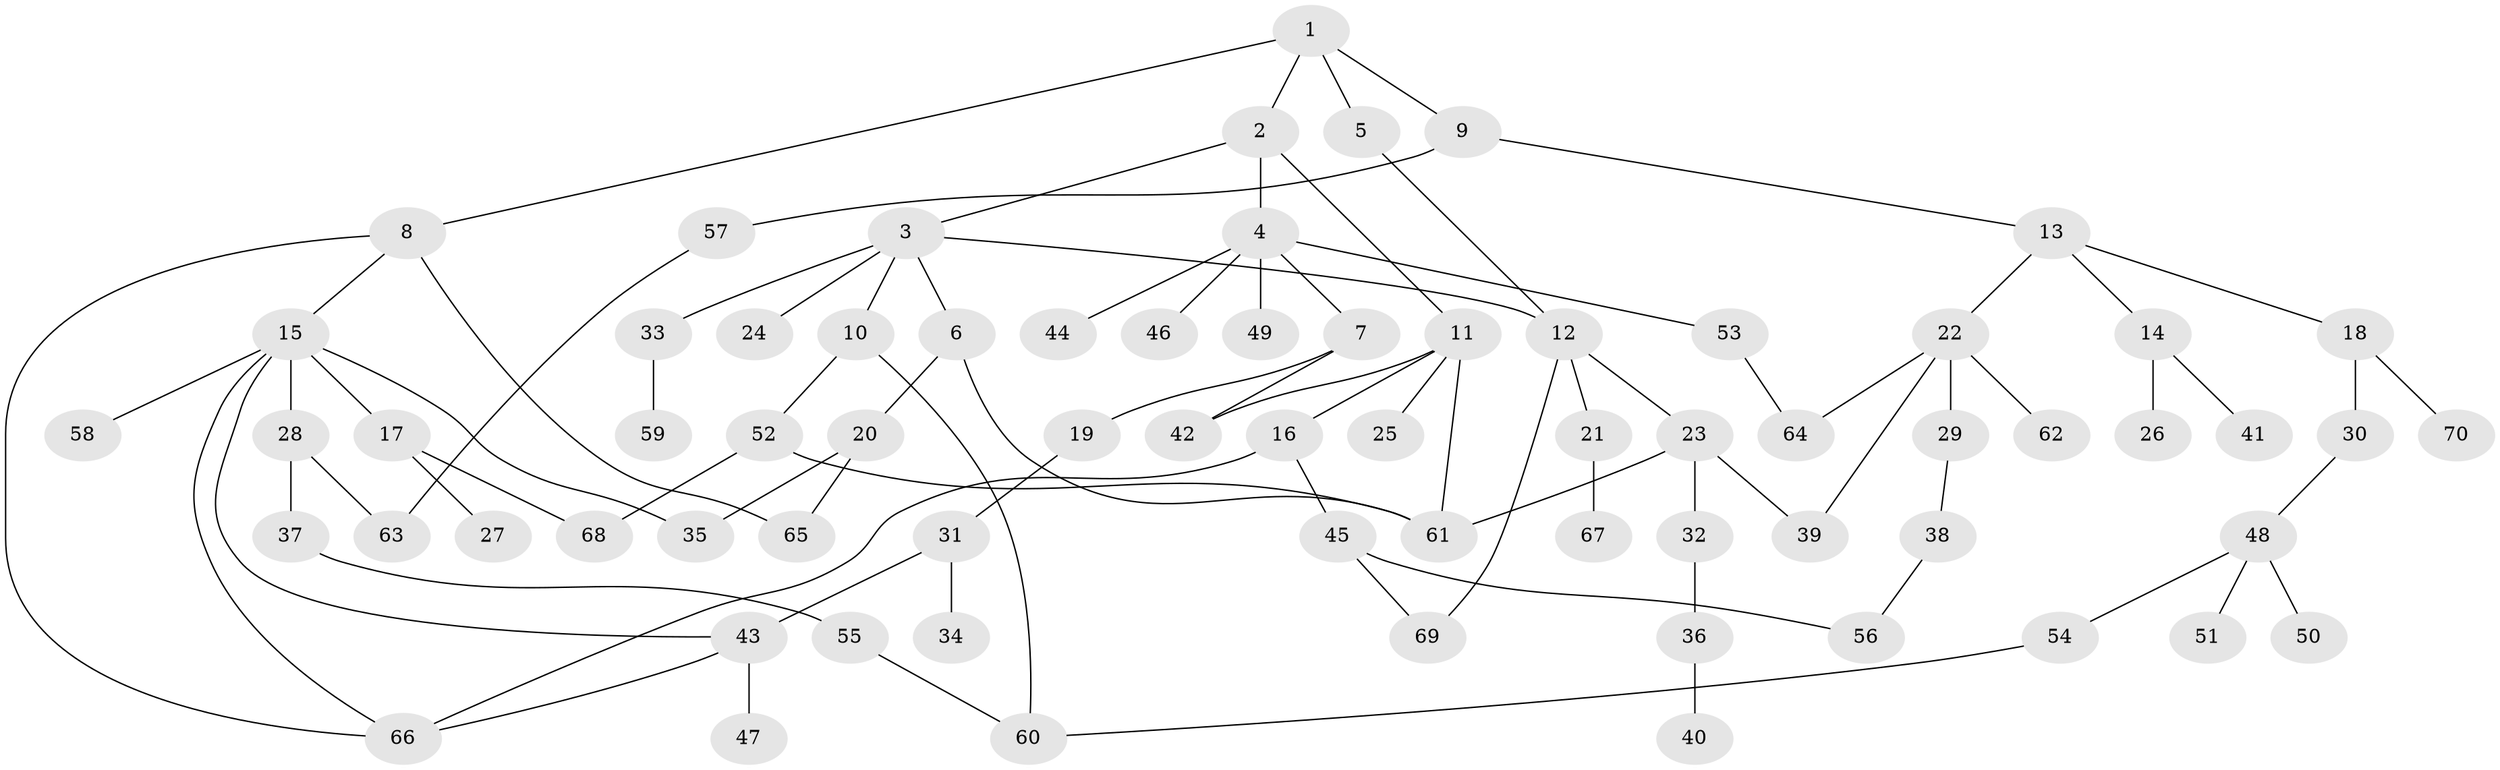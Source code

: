 // coarse degree distribution, {5: 0.10869565217391304, 4: 0.15217391304347827, 6: 0.021739130434782608, 2: 0.30434782608695654, 3: 0.15217391304347827, 7: 0.021739130434782608, 1: 0.2391304347826087}
// Generated by graph-tools (version 1.1) at 2025/51/02/27/25 19:51:39]
// undirected, 70 vertices, 88 edges
graph export_dot {
graph [start="1"]
  node [color=gray90,style=filled];
  1;
  2;
  3;
  4;
  5;
  6;
  7;
  8;
  9;
  10;
  11;
  12;
  13;
  14;
  15;
  16;
  17;
  18;
  19;
  20;
  21;
  22;
  23;
  24;
  25;
  26;
  27;
  28;
  29;
  30;
  31;
  32;
  33;
  34;
  35;
  36;
  37;
  38;
  39;
  40;
  41;
  42;
  43;
  44;
  45;
  46;
  47;
  48;
  49;
  50;
  51;
  52;
  53;
  54;
  55;
  56;
  57;
  58;
  59;
  60;
  61;
  62;
  63;
  64;
  65;
  66;
  67;
  68;
  69;
  70;
  1 -- 2;
  1 -- 5;
  1 -- 8;
  1 -- 9;
  2 -- 3;
  2 -- 4;
  2 -- 11;
  3 -- 6;
  3 -- 10;
  3 -- 12;
  3 -- 24;
  3 -- 33;
  4 -- 7;
  4 -- 44;
  4 -- 46;
  4 -- 49;
  4 -- 53;
  5 -- 12;
  6 -- 20;
  6 -- 61;
  7 -- 19;
  7 -- 42;
  8 -- 15;
  8 -- 66;
  8 -- 65;
  9 -- 13;
  9 -- 57;
  10 -- 52;
  10 -- 60;
  11 -- 16;
  11 -- 25;
  11 -- 42;
  11 -- 61;
  12 -- 21;
  12 -- 23;
  12 -- 69;
  13 -- 14;
  13 -- 18;
  13 -- 22;
  14 -- 26;
  14 -- 41;
  15 -- 17;
  15 -- 28;
  15 -- 58;
  15 -- 35;
  15 -- 66;
  15 -- 43;
  16 -- 45;
  16 -- 66;
  17 -- 27;
  17 -- 68;
  18 -- 30;
  18 -- 70;
  19 -- 31;
  20 -- 35;
  20 -- 65;
  21 -- 67;
  22 -- 29;
  22 -- 62;
  22 -- 64;
  22 -- 39;
  23 -- 32;
  23 -- 39;
  23 -- 61;
  28 -- 37;
  28 -- 63;
  29 -- 38;
  30 -- 48;
  31 -- 34;
  31 -- 43;
  32 -- 36;
  33 -- 59;
  36 -- 40;
  37 -- 55;
  38 -- 56;
  43 -- 47;
  43 -- 66;
  45 -- 69;
  45 -- 56;
  48 -- 50;
  48 -- 51;
  48 -- 54;
  52 -- 68;
  52 -- 61;
  53 -- 64;
  54 -- 60;
  55 -- 60;
  57 -- 63;
}
